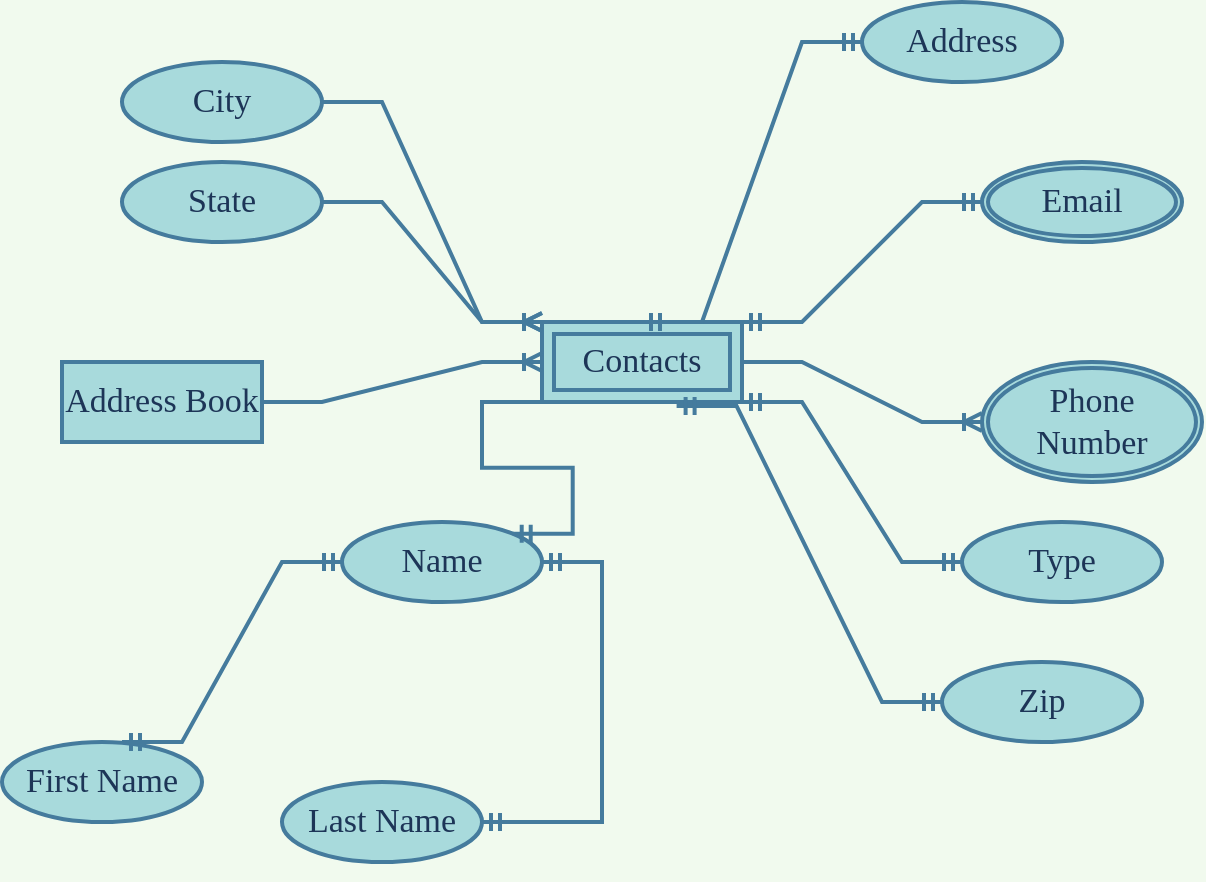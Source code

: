 <mxfile version="20.2.0" type="device"><diagram id="N_LQn0wtqKyC0FNPier6" name="Page-1"><mxGraphModel dx="745" dy="438" grid="1" gridSize="10" guides="1" tooltips="1" connect="1" arrows="1" fold="1" page="1" pageScale="1" pageWidth="827" pageHeight="1169" background="#F1FAEE" math="0" shadow="0"><root><mxCell id="0"/><mxCell id="1" parent="0"/><mxCell id="0-OiDzWrl2yeV_ZImDtw-1" value="Address Book" style="whiteSpace=wrap;html=1;align=center;fontFamily=Times New Roman;fontSize=17;labelBackgroundColor=none;strokeWidth=2;strokeColor=#457B9D;fillColor=#A8DADC;fontColor=#1D3557;rounded=0;" vertex="1" parent="1"><mxGeometry x="40" y="240" width="100" height="40" as="geometry"/></mxCell><mxCell id="0-OiDzWrl2yeV_ZImDtw-3" value="Contacts" style="shape=ext;margin=3;double=1;whiteSpace=wrap;html=1;align=center;fontFamily=Times New Roman;fontSize=17;labelBackgroundColor=none;strokeWidth=2;strokeColor=#457B9D;fillColor=#A8DADC;fontColor=#1D3557;rounded=0;" vertex="1" parent="1"><mxGeometry x="280" y="220" width="100" height="40" as="geometry"/></mxCell><mxCell id="0-OiDzWrl2yeV_ZImDtw-4" value="" style="edgeStyle=entityRelationEdgeStyle;fontSize=17;html=1;endArrow=ERoneToMany;rounded=0;entryX=0;entryY=0.5;entryDx=0;entryDy=0;fontFamily=Times New Roman;fontColor=#1D3557;labelBackgroundColor=none;strokeWidth=2;strokeColor=#457B9D;" edge="1" parent="1" target="0-OiDzWrl2yeV_ZImDtw-3"><mxGeometry width="100" height="100" relative="1" as="geometry"><mxPoint x="140" y="260" as="sourcePoint"/><mxPoint x="240" y="160" as="targetPoint"/></mxGeometry></mxCell><mxCell id="0-OiDzWrl2yeV_ZImDtw-7" value="Zip" style="ellipse;whiteSpace=wrap;html=1;align=center;fontFamily=Times New Roman;fontSize=17;labelBackgroundColor=none;strokeWidth=2;strokeColor=#457B9D;fillColor=#A8DADC;fontColor=#1D3557;rounded=0;" vertex="1" parent="1"><mxGeometry x="480" y="390" width="100" height="40" as="geometry"/></mxCell><mxCell id="0-OiDzWrl2yeV_ZImDtw-8" value="City" style="ellipse;whiteSpace=wrap;html=1;align=center;fontFamily=Times New Roman;fontSize=17;labelBackgroundColor=none;strokeWidth=2;strokeColor=#457B9D;fillColor=#A8DADC;fontColor=#1D3557;rounded=0;" vertex="1" parent="1"><mxGeometry x="70" y="90" width="100" height="40" as="geometry"/></mxCell><mxCell id="0-OiDzWrl2yeV_ZImDtw-9" value="Last Name" style="ellipse;whiteSpace=wrap;html=1;align=center;fontFamily=Times New Roman;fontSize=17;labelBackgroundColor=none;strokeWidth=2;strokeColor=#457B9D;fillColor=#A8DADC;fontColor=#1D3557;rounded=0;" vertex="1" parent="1"><mxGeometry x="150" y="450" width="100" height="40" as="geometry"/></mxCell><mxCell id="0-OiDzWrl2yeV_ZImDtw-10" value="State" style="ellipse;whiteSpace=wrap;html=1;align=center;fontFamily=Times New Roman;fontSize=17;labelBackgroundColor=none;strokeWidth=2;strokeColor=#457B9D;fillColor=#A8DADC;fontColor=#1D3557;rounded=0;" vertex="1" parent="1"><mxGeometry x="70" y="140" width="100" height="40" as="geometry"/></mxCell><mxCell id="0-OiDzWrl2yeV_ZImDtw-11" value="Type" style="ellipse;whiteSpace=wrap;html=1;align=center;fontFamily=Times New Roman;fontSize=17;labelBackgroundColor=none;strokeWidth=2;strokeColor=#457B9D;fillColor=#A8DADC;fontColor=#1D3557;rounded=0;" vertex="1" parent="1"><mxGeometry x="490" y="320" width="100" height="40" as="geometry"/></mxCell><mxCell id="0-OiDzWrl2yeV_ZImDtw-19" value="Phone Number" style="ellipse;shape=doubleEllipse;margin=3;whiteSpace=wrap;html=1;align=center;fontFamily=Times New Roman;fontSize=17;labelBackgroundColor=none;strokeWidth=2;strokeColor=#457B9D;fillColor=#A8DADC;fontColor=#1D3557;rounded=0;" vertex="1" parent="1"><mxGeometry x="500" y="240" width="110" height="60" as="geometry"/></mxCell><mxCell id="0-OiDzWrl2yeV_ZImDtw-20" value="" style="edgeStyle=entityRelationEdgeStyle;fontSize=17;html=1;endArrow=ERoneToMany;rounded=0;exitX=1;exitY=0.5;exitDx=0;exitDy=0;fontFamily=Times New Roman;fontColor=#1D3557;labelBackgroundColor=none;strokeWidth=2;strokeColor=#457B9D;" edge="1" parent="1" source="0-OiDzWrl2yeV_ZImDtw-3" target="0-OiDzWrl2yeV_ZImDtw-19"><mxGeometry width="100" height="100" relative="1" as="geometry"><mxPoint x="380" y="360" as="sourcePoint"/><mxPoint x="480" y="260" as="targetPoint"/></mxGeometry></mxCell><mxCell id="0-OiDzWrl2yeV_ZImDtw-21" value="" style="edgeStyle=entityRelationEdgeStyle;fontSize=17;html=1;endArrow=ERmandOne;startArrow=ERmandOne;rounded=0;exitX=1;exitY=1;exitDx=0;exitDy=0;entryX=0;entryY=0.5;entryDx=0;entryDy=0;fontFamily=Times New Roman;fontColor=#1D3557;labelBackgroundColor=none;strokeWidth=2;strokeColor=#457B9D;" edge="1" parent="1" source="0-OiDzWrl2yeV_ZImDtw-3" target="0-OiDzWrl2yeV_ZImDtw-11"><mxGeometry width="100" height="100" relative="1" as="geometry"><mxPoint x="380" y="360" as="sourcePoint"/><mxPoint x="480" y="260" as="targetPoint"/></mxGeometry></mxCell><mxCell id="0-OiDzWrl2yeV_ZImDtw-22" value="" style="edgeStyle=entityRelationEdgeStyle;fontSize=17;html=1;endArrow=ERmandOne;startArrow=ERmandOne;rounded=0;exitX=0.673;exitY=1.05;exitDx=0;exitDy=0;exitPerimeter=0;entryX=0;entryY=0.5;entryDx=0;entryDy=0;fontFamily=Times New Roman;fontColor=#1D3557;labelBackgroundColor=none;strokeWidth=2;strokeColor=#457B9D;" edge="1" parent="1" source="0-OiDzWrl2yeV_ZImDtw-3" target="0-OiDzWrl2yeV_ZImDtw-7"><mxGeometry width="100" height="100" relative="1" as="geometry"><mxPoint x="380" y="360" as="sourcePoint"/><mxPoint x="480" y="260" as="targetPoint"/></mxGeometry></mxCell><mxCell id="0-OiDzWrl2yeV_ZImDtw-25" value="" style="edgeStyle=entityRelationEdgeStyle;fontSize=17;html=1;endArrow=ERmandOne;startArrow=ERmandOne;rounded=0;exitX=1;exitY=0;exitDx=0;exitDy=0;entryX=0;entryY=0.5;entryDx=0;entryDy=0;fontFamily=Times New Roman;fontColor=#1D3557;labelBackgroundColor=none;strokeWidth=2;strokeColor=#457B9D;" edge="1" parent="1" source="0-OiDzWrl2yeV_ZImDtw-3" target="0-OiDzWrl2yeV_ZImDtw-26"><mxGeometry width="100" height="100" relative="1" as="geometry"><mxPoint x="240" y="210" as="sourcePoint"/><mxPoint x="340" y="110" as="targetPoint"/></mxGeometry></mxCell><mxCell id="0-OiDzWrl2yeV_ZImDtw-26" value="Email" style="ellipse;shape=doubleEllipse;margin=3;whiteSpace=wrap;html=1;align=center;fontFamily=Times New Roman;fontSize=17;labelBackgroundColor=none;strokeWidth=2;strokeColor=#457B9D;fillColor=#A8DADC;fontColor=#1D3557;rounded=0;" vertex="1" parent="1"><mxGeometry x="500" y="140" width="100" height="40" as="geometry"/></mxCell><mxCell id="0-OiDzWrl2yeV_ZImDtw-28" value="Name" style="ellipse;whiteSpace=wrap;html=1;align=center;fontFamily=Times New Roman;fontSize=17;labelBackgroundColor=none;strokeWidth=2;strokeColor=#457B9D;fillColor=#A8DADC;fontColor=#1D3557;rounded=0;" vertex="1" parent="1"><mxGeometry x="180" y="320" width="100" height="40" as="geometry"/></mxCell><mxCell id="0-OiDzWrl2yeV_ZImDtw-29" value="" style="edgeStyle=entityRelationEdgeStyle;fontSize=17;html=1;endArrow=ERmandOne;rounded=0;entryX=1;entryY=0;entryDx=0;entryDy=0;exitX=0;exitY=1;exitDx=0;exitDy=0;fontFamily=Times New Roman;fontColor=#1D3557;labelBackgroundColor=none;strokeWidth=2;strokeColor=#457B9D;" edge="1" parent="1" source="0-OiDzWrl2yeV_ZImDtw-3" target="0-OiDzWrl2yeV_ZImDtw-28"><mxGeometry width="100" height="100" relative="1" as="geometry"><mxPoint x="370" y="360" as="sourcePoint"/><mxPoint x="470" y="260" as="targetPoint"/></mxGeometry></mxCell><mxCell id="0-OiDzWrl2yeV_ZImDtw-33" value="First Name" style="ellipse;whiteSpace=wrap;html=1;align=center;fontFamily=Times New Roman;fontSize=17;labelBackgroundColor=none;strokeWidth=2;strokeColor=#457B9D;fillColor=#A8DADC;fontColor=#1D3557;rounded=0;" vertex="1" parent="1"><mxGeometry x="10" y="430" width="100" height="40" as="geometry"/></mxCell><mxCell id="0-OiDzWrl2yeV_ZImDtw-36" value="" style="edgeStyle=entityRelationEdgeStyle;fontSize=17;html=1;endArrow=ERmandOne;startArrow=ERmandOne;rounded=0;exitX=1;exitY=0.5;exitDx=0;exitDy=0;fontFamily=Times New Roman;fontColor=#1D3557;labelBackgroundColor=none;strokeWidth=2;strokeColor=#457B9D;" edge="1" parent="1" source="0-OiDzWrl2yeV_ZImDtw-9" target="0-OiDzWrl2yeV_ZImDtw-28"><mxGeometry width="100" height="100" relative="1" as="geometry"><mxPoint x="140" y="460" as="sourcePoint"/><mxPoint x="210" y="360" as="targetPoint"/></mxGeometry></mxCell><mxCell id="0-OiDzWrl2yeV_ZImDtw-37" style="edgeStyle=orthogonalEdgeStyle;rounded=0;orthogonalLoop=1;jettySize=auto;html=1;exitX=0.5;exitY=1;exitDx=0;exitDy=0;fontFamily=Times New Roman;fontSize=17;fontColor=#1D3557;labelBackgroundColor=none;strokeWidth=2;strokeColor=#457B9D;" edge="1" parent="1" source="0-OiDzWrl2yeV_ZImDtw-9" target="0-OiDzWrl2yeV_ZImDtw-9"><mxGeometry relative="1" as="geometry"/></mxCell><mxCell id="0-OiDzWrl2yeV_ZImDtw-38" value="Address" style="ellipse;whiteSpace=wrap;html=1;align=center;fontFamily=Times New Roman;fontSize=17;labelBackgroundColor=none;strokeWidth=2;strokeColor=#457B9D;fillColor=#A8DADC;fontColor=#1D3557;rounded=0;" vertex="1" parent="1"><mxGeometry x="440" y="60" width="100" height="40" as="geometry"/></mxCell><mxCell id="0-OiDzWrl2yeV_ZImDtw-39" value="" style="edgeStyle=entityRelationEdgeStyle;fontSize=17;html=1;endArrow=ERoneToMany;rounded=0;exitX=1;exitY=0.5;exitDx=0;exitDy=0;entryX=0;entryY=0;entryDx=0;entryDy=0;fontFamily=Times New Roman;fontColor=#1D3557;labelBackgroundColor=none;strokeWidth=2;strokeColor=#457B9D;" edge="1" parent="1" source="0-OiDzWrl2yeV_ZImDtw-10" target="0-OiDzWrl2yeV_ZImDtw-3"><mxGeometry width="100" height="100" relative="1" as="geometry"><mxPoint x="280" y="140" as="sourcePoint"/><mxPoint x="380" y="40" as="targetPoint"/></mxGeometry></mxCell><mxCell id="0-OiDzWrl2yeV_ZImDtw-40" value="" style="edgeStyle=entityRelationEdgeStyle;fontSize=17;html=1;endArrow=ERoneToMany;rounded=0;entryX=0;entryY=0;entryDx=0;entryDy=0;exitX=1;exitY=0.5;exitDx=0;exitDy=0;fontFamily=Times New Roman;fontColor=#1D3557;labelBackgroundColor=none;strokeWidth=2;strokeColor=#457B9D;" edge="1" parent="1" source="0-OiDzWrl2yeV_ZImDtw-8" target="0-OiDzWrl2yeV_ZImDtw-3"><mxGeometry width="100" height="100" relative="1" as="geometry"><mxPoint x="300" y="100" as="sourcePoint"/><mxPoint x="400" as="targetPoint"/></mxGeometry></mxCell><mxCell id="0-OiDzWrl2yeV_ZImDtw-41" value="" style="edgeStyle=entityRelationEdgeStyle;fontSize=17;html=1;endArrow=ERmandOne;startArrow=ERmandOne;rounded=0;entryX=0;entryY=0.5;entryDx=0;entryDy=0;fontFamily=Times New Roman;fontColor=#1D3557;labelBackgroundColor=none;strokeWidth=2;strokeColor=#457B9D;" edge="1" parent="1" target="0-OiDzWrl2yeV_ZImDtw-38"><mxGeometry width="100" height="100" relative="1" as="geometry"><mxPoint x="330" y="220" as="sourcePoint"/><mxPoint x="430" y="120" as="targetPoint"/></mxGeometry></mxCell><mxCell id="0-OiDzWrl2yeV_ZImDtw-42" value="" style="edgeStyle=entityRelationEdgeStyle;fontSize=17;html=1;endArrow=ERmandOne;startArrow=ERmandOne;rounded=0;entryX=0;entryY=0.5;entryDx=0;entryDy=0;fontFamily=Times New Roman;fontColor=#1D3557;labelBackgroundColor=none;strokeWidth=2;strokeColor=#457B9D;" edge="1" parent="1" target="0-OiDzWrl2yeV_ZImDtw-28"><mxGeometry width="100" height="100" relative="1" as="geometry"><mxPoint x="70" y="430" as="sourcePoint"/><mxPoint x="170" y="330" as="targetPoint"/></mxGeometry></mxCell></root></mxGraphModel></diagram></mxfile>
